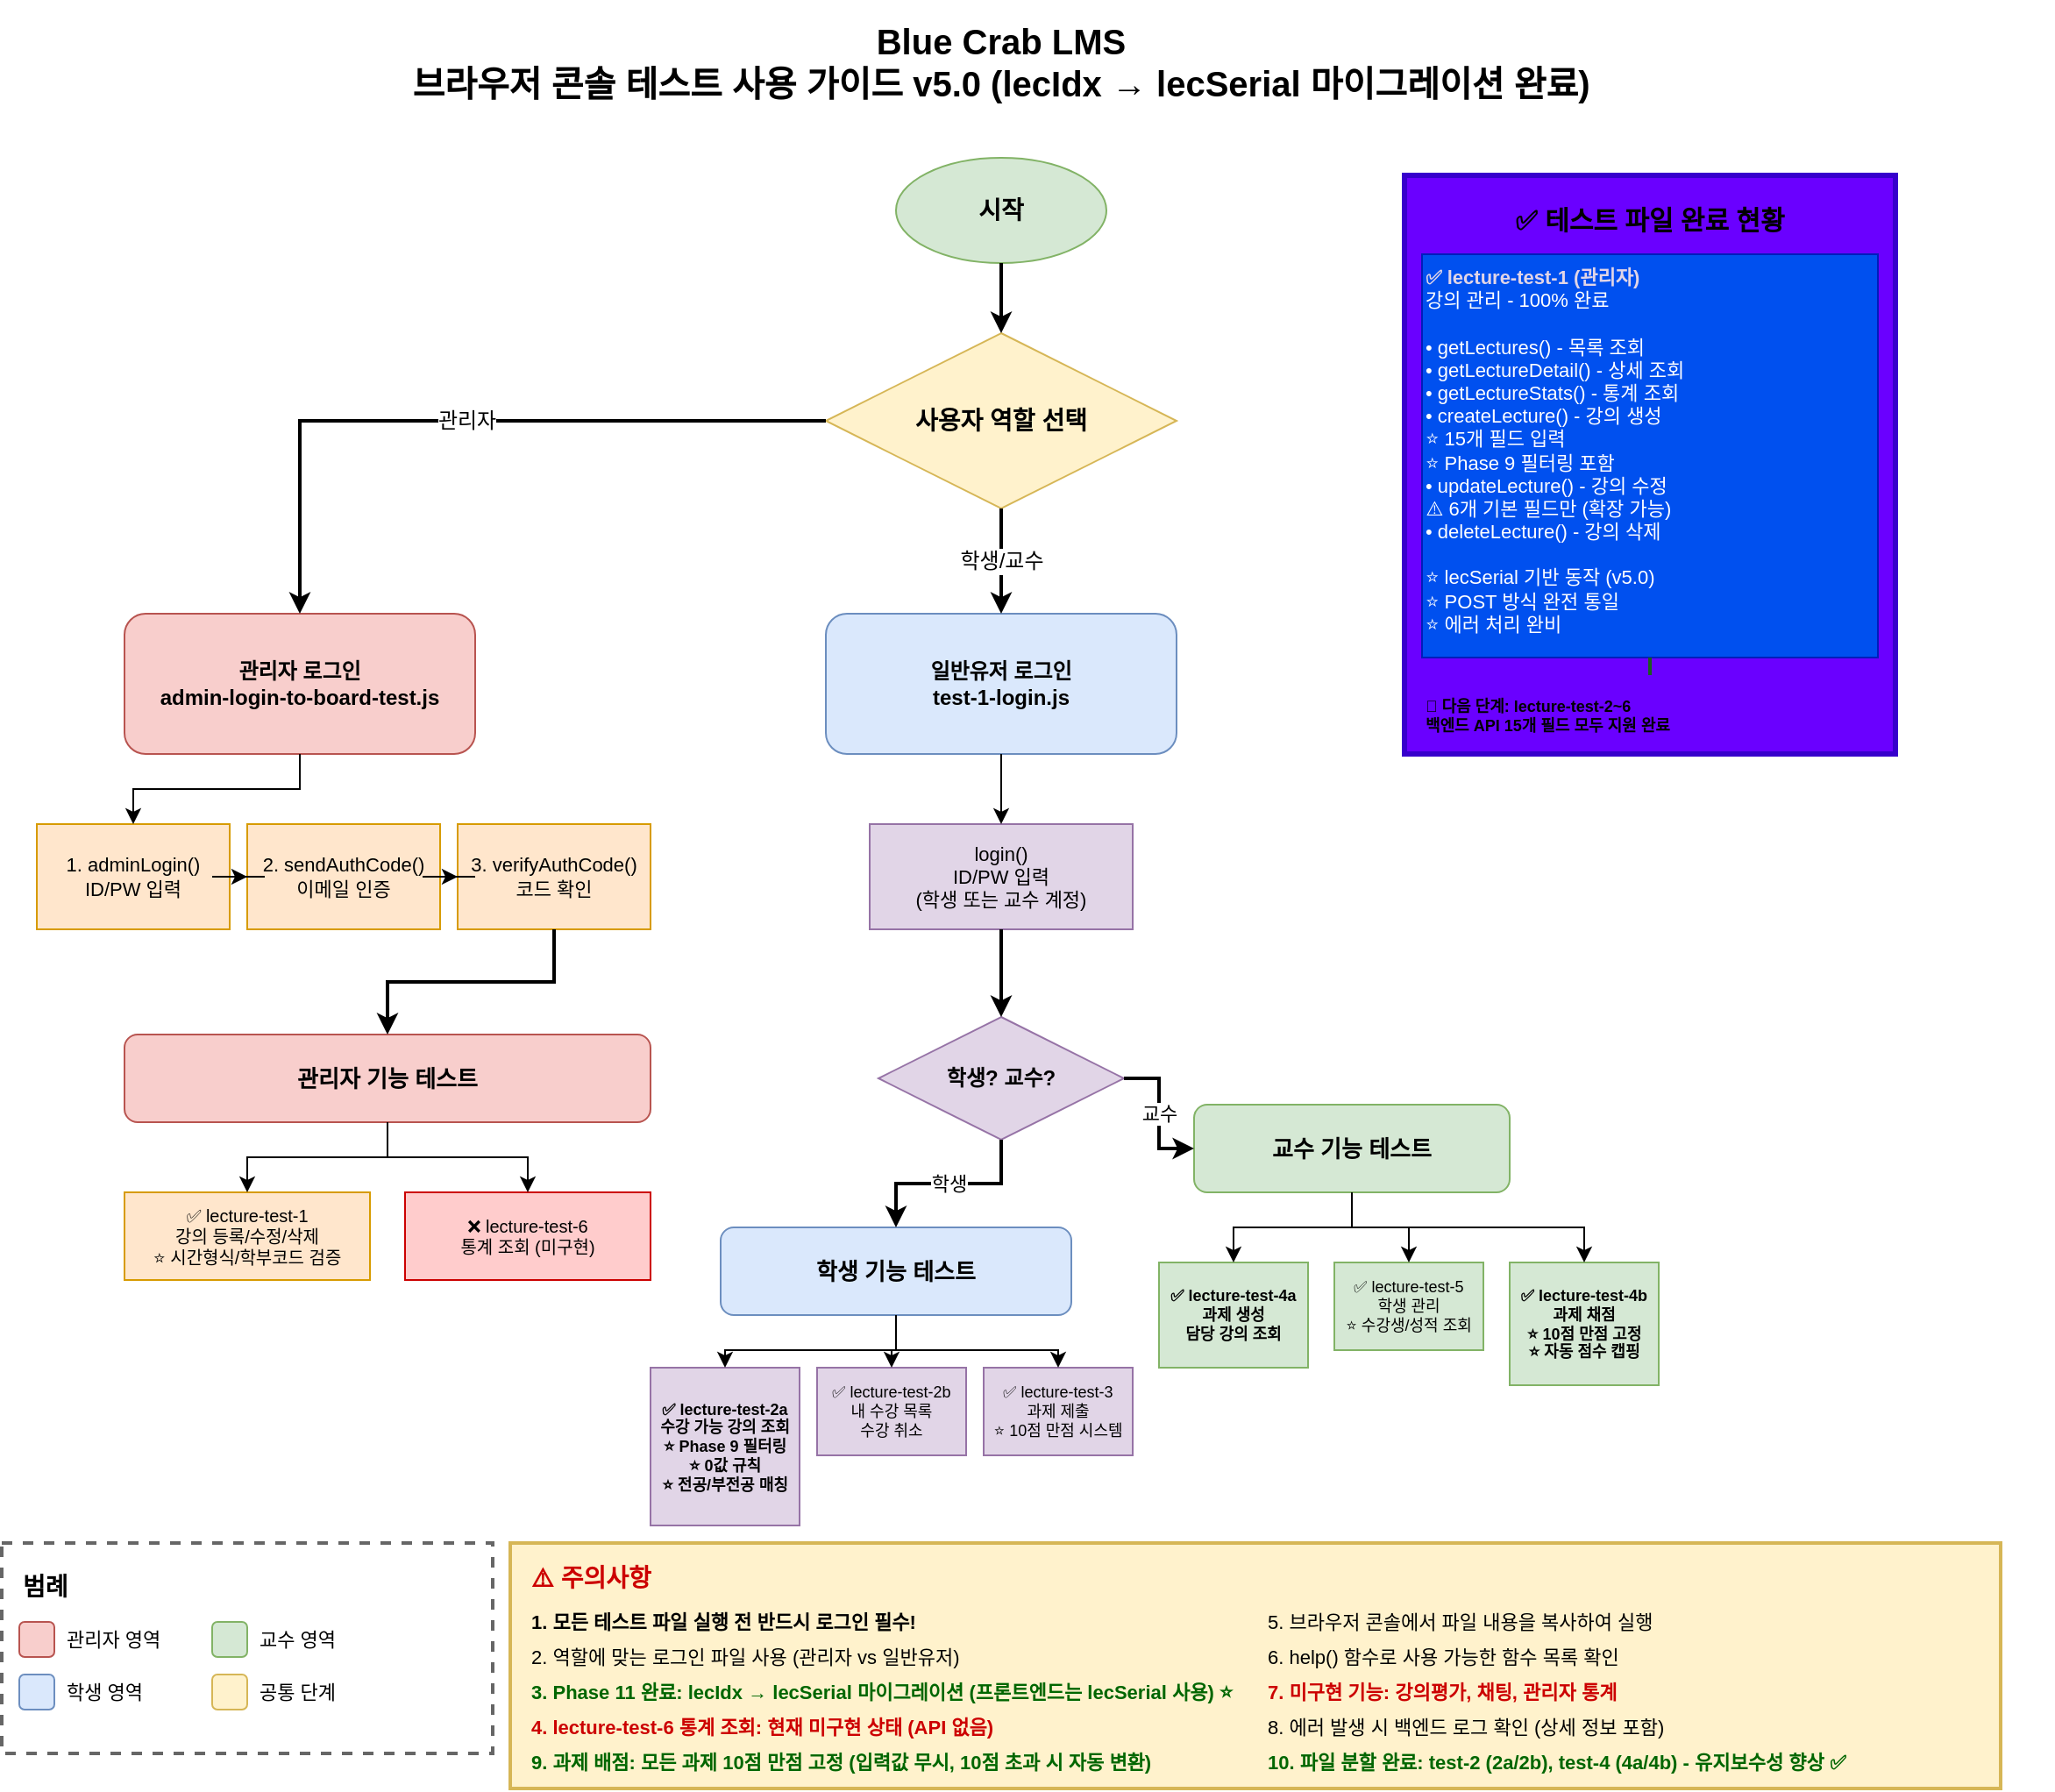 <mxfile version="28.2.7">
  <diagram name="브라우저 콘솔 테스트 사용 흐름도" id="flow-diagram">
    <mxGraphModel dx="1426" dy="777" grid="1" gridSize="10" guides="1" tooltips="1" connect="1" arrows="1" fold="1" page="1" pageScale="1" pageWidth="1169" pageHeight="827" background="light-dark(#FFFFFF,#FFFFFF)" math="0" shadow="0">
      <root>
        <mxCell id="0" />
        <mxCell id="1" parent="0" />
        <mxCell id="title" value="Blue Crab LMS&#xa;브라우저 콘솔 테스트 사용 가이드 v5.0 (lecIdx → lecSerial 마이그레이션 완료)" style="text;html=1;strokeColor=none;fillColor=default;align=center;verticalAlign=middle;whiteSpace=wrap;rounded=0;fontSize=20;fontStyle=1" parent="1" vertex="1">
          <mxGeometry x="220" y="10" width="720" height="70" as="geometry" />
        </mxCell>
        <mxCell id="start" value="시작" style="ellipse;whiteSpace=wrap;html=1;fillColor=#d5e8d4;strokeColor=#82b366;fontSize=14;fontStyle=1" parent="1" vertex="1">
          <mxGeometry x="520" y="100" width="120" height="60" as="geometry" />
        </mxCell>
        <mxCell id="role-select" value="사용자 역할 선택" style="rhombus;whiteSpace=wrap;html=1;fillColor=#fff2cc;strokeColor=#d6b656;fontSize=14;fontStyle=1" parent="1" vertex="1">
          <mxGeometry x="480" y="200" width="200" height="100" as="geometry" />
        </mxCell>
        <mxCell id="arrow1" value="" style="edgeStyle=orthogonalEdgeStyle;rounded=0;orthogonalLoop=1;jettySize=auto;html=1;strokeWidth=2;strokeColor=light-dark(#000000,#000000);" parent="1" source="start" target="role-select" edge="1">
          <mxGeometry relative="1" as="geometry" />
        </mxCell>
        <mxCell id="admin-login" value="관리자 로그인&#xa;admin-login-to-board-test.js" style="rounded=1;whiteSpace=wrap;html=1;fillColor=#f8cecc;strokeColor=#b85450;fontSize=12;fontStyle=1" parent="1" vertex="1">
          <mxGeometry x="80" y="360" width="200" height="80" as="geometry" />
        </mxCell>
        <mxCell id="arrow-admin" value="관리자" style="edgeStyle=orthogonalEdgeStyle;rounded=0;orthogonalLoop=1;jettySize=auto;html=1;strokeWidth=2;fontSize=12;strokeColor=light-dark(#000000,#000000);" parent="1" source="role-select" target="admin-login" edge="1">
          <mxGeometry relative="1" as="geometry" />
        </mxCell>
        <mxCell id="user-login" value="일반유저 로그인&#xa;test-1-login.js" style="rounded=1;whiteSpace=wrap;html=1;fillColor=#dae8fc;strokeColor=#6c8ebf;fontSize=12;fontStyle=1" parent="1" vertex="1">
          <mxGeometry x="480" y="360" width="200" height="80" as="geometry" />
        </mxCell>
        <mxCell id="arrow-student" value="학생/교수" style="edgeStyle=orthogonalEdgeStyle;rounded=0;orthogonalLoop=1;jettySize=auto;html=1;strokeWidth=2;fontSize=12;strokeColor=light-dark(#000000,#000000);" parent="1" source="role-select" target="user-login" edge="1">
          <mxGeometry relative="1" as="geometry" />
        </mxCell>
        <mxCell id="admin-step1" value="1. adminLogin()&#xa;ID/PW 입력" style="rounded=0;whiteSpace=wrap;html=1;fillColor=#ffe6cc;strokeColor=#d79b00;fontSize=11" parent="1" vertex="1">
          <mxGeometry x="30" y="480" width="110" height="60" as="geometry" />
        </mxCell>
        <mxCell id="admin-step2" value="2. sendAuthCode()&#xa;이메일 인증" style="rounded=0;whiteSpace=wrap;html=1;fillColor=#ffe6cc;strokeColor=#d79b00;fontSize=11" parent="1" vertex="1">
          <mxGeometry x="150" y="480" width="110" height="60" as="geometry" />
        </mxCell>
        <mxCell id="admin-step3" value="3. verifyAuthCode()&#xa;코드 확인" style="rounded=0;whiteSpace=wrap;html=1;fillColor=#ffe6cc;strokeColor=#d79b00;fontSize=11" parent="1" vertex="1">
          <mxGeometry x="270" y="480" width="110" height="60" as="geometry" />
        </mxCell>
        <mxCell id="arrow-admin-step1" value="" style="edgeStyle=orthogonalEdgeStyle;rounded=0;orthogonalLoop=1;jettySize=auto;html=1;strokeWidth=1;strokeColor=light-dark(#000000,#000000);" parent="1" source="admin-login" target="admin-step1" edge="1">
          <mxGeometry relative="1" as="geometry" />
        </mxCell>
        <mxCell id="arrow-admin-step2" value="" style="edgeStyle=orthogonalEdgeStyle;rounded=0;orthogonalLoop=1;jettySize=auto;html=1;strokeWidth=1;strokeColor=light-dark(#000000,#000000);" parent="1" source="admin-step1" target="admin-step2" edge="1">
          <mxGeometry relative="1" as="geometry" />
        </mxCell>
        <mxCell id="arrow-admin-step3" value="" style="edgeStyle=orthogonalEdgeStyle;rounded=0;orthogonalLoop=1;jettySize=auto;html=1;strokeWidth=1;strokeColor=light-dark(#000000,#000000);" parent="1" source="admin-step2" target="admin-step3" edge="1">
          <mxGeometry relative="1" as="geometry" />
        </mxCell>
        <mxCell id="user-step" value="login()&#xa;ID/PW 입력&#xa;(학생 또는 교수 계정)" style="rounded=0;whiteSpace=wrap;html=1;fillColor=#e1d5e7;strokeColor=#9673a6;fontSize=11" parent="1" vertex="1">
          <mxGeometry x="505" y="480" width="150" height="60" as="geometry" />
        </mxCell>
        <mxCell id="arrow-user-step" value="" style="edgeStyle=orthogonalEdgeStyle;rounded=0;orthogonalLoop=1;jettySize=auto;html=1;strokeWidth=1;strokeColor=light-dark(#000000,#000000);" parent="1" source="user-login" target="user-step" edge="1">
          <mxGeometry relative="1" as="geometry" />
        </mxCell>
        <mxCell id="admin-features" value="관리자 기능 테스트" style="rounded=1;whiteSpace=wrap;html=1;fillColor=#f8cecc;strokeColor=#b85450;fontSize=13;fontStyle=1" parent="1" vertex="1">
          <mxGeometry x="80" y="600" width="300" height="50" as="geometry" />
        </mxCell>
        <mxCell id="arrow-admin-features" value="" style="edgeStyle=orthogonalEdgeStyle;rounded=0;orthogonalLoop=1;jettySize=auto;html=1;strokeWidth=2;strokeColor=light-dark(#000000,#000000);" parent="1" source="admin-step3" target="admin-features" edge="1">
          <mxGeometry relative="1" as="geometry" />
        </mxCell>
        <mxCell id="admin-test1" value="✅ lecture-test-1&#xa;강의 등록/수정/삭제&#xa;⭐ 시간형식/학부코드 검증" style="rounded=0;whiteSpace=wrap;html=1;fillColor=#ffe6cc;strokeColor=#d79b00;fontSize=10" parent="1" vertex="1">
          <mxGeometry x="80" y="690" width="140" height="50" as="geometry" />
        </mxCell>
        <mxCell id="admin-test6" value="❌ lecture-test-6&#xa;통계 조회 (미구현)" style="rounded=0;whiteSpace=wrap;html=1;fillColor=#ffcccc;strokeColor=#cc0000;fontSize=10" parent="1" vertex="1">
          <mxGeometry x="240" y="690" width="140" height="50" as="geometry" />
        </mxCell>
        <mxCell id="arrow-admin-test1" value="" style="edgeStyle=orthogonalEdgeStyle;rounded=0;orthogonalLoop=1;jettySize=auto;html=1;strokeWidth=1;strokeColor=light-dark(#000000,#000000);" parent="1" source="admin-features" target="admin-test1" edge="1">
          <mxGeometry relative="1" as="geometry" />
        </mxCell>
        <mxCell id="arrow-admin-test6" value="" style="edgeStyle=orthogonalEdgeStyle;rounded=0;orthogonalLoop=1;jettySize=auto;html=1;strokeWidth=1;strokeColor=light-dark(#000000,#000000);" parent="1" source="admin-features" target="admin-test6" edge="1">
          <mxGeometry relative="1" as="geometry" />
        </mxCell>
        <mxCell id="user-role-select" value="학생? 교수?" style="rhombus;whiteSpace=wrap;html=1;fillColor=#e1d5e7;strokeColor=#9673a6;fontSize=12;fontStyle=1" parent="1" vertex="1">
          <mxGeometry x="510" y="590" width="140" height="70" as="geometry" />
        </mxCell>
        <mxCell id="arrow-user-role" value="" style="edgeStyle=orthogonalEdgeStyle;rounded=0;orthogonalLoop=1;jettySize=auto;html=1;strokeWidth=2;strokeColor=light-dark(#000000,#000000);" parent="1" source="user-step" target="user-role-select" edge="1">
          <mxGeometry relative="1" as="geometry" />
        </mxCell>
        <mxCell id="student-features" value="학생 기능 테스트" style="rounded=1;whiteSpace=wrap;html=1;fillColor=#dae8fc;strokeColor=#6c8ebf;fontSize=13;fontStyle=1" parent="1" vertex="1">
          <mxGeometry x="420" y="710" width="200" height="50" as="geometry" />
        </mxCell>
        <mxCell id="arrow-student-features" value="학생" style="edgeStyle=orthogonalEdgeStyle;rounded=0;orthogonalLoop=1;jettySize=auto;html=1;strokeWidth=2;fontSize=11;strokeColor=light-dark(#000000,#000000);" parent="1" source="user-role-select" target="student-features" edge="1">
          <mxGeometry relative="1" as="geometry" />
        </mxCell>
        <mxCell id="student-test2a" value="✅ lecture-test-2a&#xa;수강 가능 강의 조회&#xa;⭐ Phase 9 필터링&#xa;⭐ 0값 규칙&#xa;⭐ 전공/부전공 매칭" style="rounded=0;whiteSpace=wrap;html=1;fillColor=#e1d5e7;strokeColor=#9673a6;fontSize=9;fontStyle=1" parent="1" vertex="1">
          <mxGeometry x="380" y="790" width="85" height="90" as="geometry" />
        </mxCell>
        <mxCell id="student-test2b" value="✅ lecture-test-2b&#xa;내 수강 목록&#xa;수강 취소" style="rounded=0;whiteSpace=wrap;html=1;fillColor=#e1d5e7;strokeColor=#9673a6;fontSize=9" parent="1" vertex="1">
          <mxGeometry x="475" y="790" width="85" height="50" as="geometry" />
        </mxCell>
        <mxCell id="student-test3" value="✅ lecture-test-3&#xa;과제 제출&#xa;⭐ 10점 만점 시스템" style="rounded=0;whiteSpace=wrap;html=1;fillColor=#e1d5e7;strokeColor=#9673a6;fontSize=9" parent="1" vertex="1">
          <mxGeometry x="570" y="790" width="85" height="50" as="geometry" />
        </mxCell>
        <mxCell id="arrow-student-test2a" value="" style="edgeStyle=orthogonalEdgeStyle;rounded=0;orthogonalLoop=1;jettySize=auto;html=1;strokeWidth=1;strokeColor=light-dark(#000000,#000000);" parent="1" source="student-features" target="student-test2a" edge="1">
          <mxGeometry relative="1" as="geometry" />
        </mxCell>
        <mxCell id="arrow-student-test2b" value="" style="edgeStyle=orthogonalEdgeStyle;rounded=0;orthogonalLoop=1;jettySize=auto;html=1;strokeWidth=1;strokeColor=light-dark(#000000,#000000);" parent="1" source="student-features" target="student-test2b" edge="1">
          <mxGeometry relative="1" as="geometry" />
        </mxCell>
        <mxCell id="arrow-student-test3" value="" style="edgeStyle=orthogonalEdgeStyle;rounded=0;orthogonalLoop=1;jettySize=auto;html=1;strokeWidth=1;strokeColor=light-dark(#000000,#000000);" parent="1" source="student-features" target="student-test3" edge="1">
          <mxGeometry relative="1" as="geometry" />
        </mxCell>
        <mxCell id="prof-features" value="교수 기능 테스트" style="rounded=1;whiteSpace=wrap;html=1;fillColor=#d5e8d4;strokeColor=#82b366;fontSize=13;fontStyle=1" parent="1" vertex="1">
          <mxGeometry x="690" y="640" width="180" height="50" as="geometry" />
        </mxCell>
        <mxCell id="arrow-prof-features" value="교수" style="edgeStyle=orthogonalEdgeStyle;rounded=0;orthogonalLoop=1;jettySize=auto;html=1;strokeWidth=2;fontSize=11;strokeColor=light-dark(#000000,#000000);" parent="1" source="user-role-select" target="prof-features" edge="1">
          <mxGeometry relative="1" as="geometry" />
        </mxCell>
        <mxCell id="prof-test4a" value="✅ lecture-test-4a&#xa;과제 생성&#xa;담당 강의 조회" style="rounded=0;whiteSpace=wrap;html=1;fillColor=#d5e8d4;strokeColor=#82b366;fontSize=9;fontStyle=1" parent="1" vertex="1">
          <mxGeometry x="670" y="730" width="85" height="60" as="geometry" />
        </mxCell>
        <mxCell id="prof-test4b" value="✅ lecture-test-4b&#xa;과제 채점&#xa;⭐ 10점 만점 고정&#xa;⭐ 자동 점수 캡핑" style="rounded=0;whiteSpace=wrap;html=1;fillColor=#d5e8d4;strokeColor=#82b366;fontSize=9;fontStyle=1" parent="1" vertex="1">
          <mxGeometry x="870" y="730" width="85" height="70" as="geometry" />
        </mxCell>
        <mxCell id="prof-test5" value="✅ lecture-test-5&#xa;학생 관리&#xa;⭐ 수강생/성적 조회" style="rounded=0;whiteSpace=wrap;html=1;fillColor=#d5e8d4;strokeColor=#82b366;fontSize=9" parent="1" vertex="1">
          <mxGeometry x="770" y="730" width="85" height="50" as="geometry" />
        </mxCell>
        <mxCell id="arrow-prof-test4a" value="" style="edgeStyle=orthogonalEdgeStyle;rounded=0;orthogonalLoop=1;jettySize=auto;html=1;strokeWidth=1;strokeColor=light-dark(#000000,#000000);" parent="1" source="prof-features" target="prof-test4a" edge="1">
          <mxGeometry relative="1" as="geometry" />
        </mxCell>
        <mxCell id="arrow-prof-test4b" value="" style="edgeStyle=orthogonalEdgeStyle;rounded=0;orthogonalLoop=1;jettySize=auto;html=1;strokeWidth=1;strokeColor=light-dark(#000000,#000000);" parent="1" source="prof-features" target="prof-test4b" edge="1">
          <mxGeometry relative="1" as="geometry" />
        </mxCell>
        <mxCell id="arrow-prof-test5" value="" style="edgeStyle=orthogonalEdgeStyle;rounded=0;orthogonalLoop=1;jettySize=auto;html=1;strokeWidth=1;strokeColor=light-dark(#000000,#000000);" parent="1" source="prof-features" target="prof-test5" edge="1">
          <mxGeometry relative="1" as="geometry" />
        </mxCell>
        <mxCell id="legend-box" value="" style="rounded=0;whiteSpace=wrap;html=1;fillColor=light-dark(#FFFFFF,#555555);strokeColor=#666666;strokeWidth=2;dashed=1;fontColor=light-dark(#000000,#000000);labelBackgroundColor=none;" parent="1" vertex="1">
          <mxGeometry x="10" y="890" width="280" height="120" as="geometry" />
        </mxCell>
        <mxCell id="legend-title" value="범례" style="text;html=1;strokeColor=none;fillColor=none;align=left;verticalAlign=middle;whiteSpace=wrap;rounded=0;fontSize=14;fontStyle=1" parent="1" vertex="1">
          <mxGeometry x="20" y="900" width="60" height="30" as="geometry" />
        </mxCell>
        <mxCell id="legend-admin" value="" style="rounded=1;whiteSpace=wrap;html=1;fillColor=#f8cecc;strokeColor=#b85450;" parent="1" vertex="1">
          <mxGeometry x="20" y="935" width="20" height="20" as="geometry" />
        </mxCell>
        <mxCell id="legend-admin-text" value="관리자 영역" style="text;html=1;strokeColor=none;fillColor=none;align=left;verticalAlign=middle;whiteSpace=wrap;rounded=0;fontSize=11" parent="1" vertex="1">
          <mxGeometry x="45" y="932" width="80" height="26" as="geometry" />
        </mxCell>
        <mxCell id="legend-student" value="" style="rounded=1;whiteSpace=wrap;html=1;fillColor=#dae8fc;strokeColor=#6c8ebf;" parent="1" vertex="1">
          <mxGeometry x="20" y="965" width="20" height="20" as="geometry" />
        </mxCell>
        <mxCell id="legend-student-text" value="학생 영역" style="text;html=1;strokeColor=none;fillColor=none;align=left;verticalAlign=middle;whiteSpace=wrap;rounded=0;fontSize=11" parent="1" vertex="1">
          <mxGeometry x="45" y="962" width="80" height="26" as="geometry" />
        </mxCell>
        <mxCell id="legend-prof" value="" style="rounded=1;whiteSpace=wrap;html=1;fillColor=#d5e8d4;strokeColor=#82b366;" parent="1" vertex="1">
          <mxGeometry x="130" y="935" width="20" height="20" as="geometry" />
        </mxCell>
        <mxCell id="legend-prof-text" value="교수 영역" style="text;html=1;align=left;verticalAlign=middle;whiteSpace=wrap;rounded=0;fontSize=11" parent="1" vertex="1">
          <mxGeometry x="155" y="932" width="80" height="26" as="geometry" />
        </mxCell>
        <mxCell id="legend-common" value="" style="rounded=1;whiteSpace=wrap;html=1;fillColor=#fff2cc;strokeColor=#d6b656;" parent="1" vertex="1">
          <mxGeometry x="130" y="965" width="20" height="20" as="geometry" />
        </mxCell>
        <mxCell id="legend-common-text" value="공통 단계" style="text;html=1;strokeColor=none;fillColor=none;align=left;verticalAlign=middle;whiteSpace=wrap;rounded=0;fontSize=11" parent="1" vertex="1">
          <mxGeometry x="155" y="962" width="80" height="26" as="geometry" />
        </mxCell>
        <mxCell id="notice-box" value="" style="rounded=0;whiteSpace=wrap;html=1;fillColor=#fff2cc;strokeColor=#d6b656;strokeWidth=2" parent="1" vertex="1">
          <mxGeometry x="300" y="890" width="850" height="140" as="geometry" />
        </mxCell>
        <mxCell id="notice-title" value="⚠️ 주의사항" style="text;html=1;strokeColor=none;fillColor=none;align=left;verticalAlign=middle;whiteSpace=wrap;rounded=0;fontSize=14;fontStyle=1;fontColor=#CC0000" parent="1" vertex="1">
          <mxGeometry x="310" y="895" width="120" height="30" as="geometry" />
        </mxCell>
        <mxCell id="notice-1" value="1. 모든 테스트 파일 실행 전 반드시 로그인 필수!" style="text;html=1;strokeColor=none;fillColor=none;align=left;verticalAlign=middle;whiteSpace=wrap;rounded=0;fontSize=11;fontStyle=1" parent="1" vertex="1">
          <mxGeometry x="310" y="925" width="350" height="20" as="geometry" />
        </mxCell>
        <mxCell id="notice-2" value="2. 역할에 맞는 로그인 파일 사용 (관리자 vs 일반유저)" style="text;html=1;strokeColor=none;fillColor=none;align=left;verticalAlign=middle;whiteSpace=wrap;rounded=0;fontSize=11" parent="1" vertex="1">
          <mxGeometry x="310" y="945" width="400" height="20" as="geometry" />
        </mxCell>
        <mxCell id="notice-3" value="3. Phase 11 완료: lecIdx → lecSerial 마이그레이션 (프론트엔드는 lecSerial 사용) ⭐" style="text;html=1;strokeColor=none;fillColor=none;align=left;verticalAlign=middle;whiteSpace=wrap;rounded=0;fontSize=11;fontStyle=1;fontColor=#006600" parent="1" vertex="1">
          <mxGeometry x="310" y="965" width="450" height="20" as="geometry" />
        </mxCell>
        <mxCell id="notice-4" value="4. lecture-test-6 통계 조회: 현재 미구현 상태 (API 없음)" style="text;html=1;strokeColor=none;fillColor=none;align=left;verticalAlign=middle;whiteSpace=wrap;rounded=0;fontSize=11;fontColor=#cc0000;fontStyle=1" parent="1" vertex="1">
          <mxGeometry x="310" y="985" width="450" height="20" as="geometry" />
        </mxCell>
        <mxCell id="notice-5" value="5. 브라우저 콘솔에서 파일 내용을 복사하여 실행" style="text;html=1;strokeColor=none;fillColor=none;align=left;verticalAlign=middle;whiteSpace=wrap;rounded=0;fontSize=11" parent="1" vertex="1">
          <mxGeometry x="730" y="925" width="330" height="20" as="geometry" />
        </mxCell>
        <mxCell id="notice-6" value="6. help() 함수로 사용 가능한 함수 목록 확인" style="text;html=1;strokeColor=none;fillColor=none;align=left;verticalAlign=middle;whiteSpace=wrap;rounded=0;fontSize=11" parent="1" vertex="1">
          <mxGeometry x="730" y="945" width="330" height="20" as="geometry" />
        </mxCell>
        <mxCell id="notice-7" value="7. 미구현 기능: 강의평가, 채팅, 관리자 통계" style="text;html=1;strokeColor=none;fillColor=none;align=left;verticalAlign=middle;whiteSpace=wrap;rounded=0;fontSize=11;fontColor=#cc0000;fontStyle=1" parent="1" vertex="1">
          <mxGeometry x="730" y="965" width="340" height="20" as="geometry" />
        </mxCell>
        <mxCell id="notice-8" value="8. 에러 발생 시 백엔드 로그 확인 (상세 정보 포함)" style="text;html=1;strokeColor=none;fillColor=none;align=left;verticalAlign=middle;whiteSpace=wrap;rounded=0;fontSize=11" parent="1" vertex="1">
          <mxGeometry x="730" y="985" width="340" height="20" as="geometry" />
        </mxCell>
        <mxCell id="notice-9" value="9. 과제 배점: 모든 과제 10점 만점 고정 (입력값 무시, 10점 초과 시 자동 변환)" style="text;html=1;strokeColor=none;fillColor=none;align=left;verticalAlign=middle;whiteSpace=wrap;rounded=0;fontSize=11;fontColor=#006600;fontStyle=1" parent="1" vertex="1">
          <mxGeometry x="310" y="1005" width="550" height="20" as="geometry" />
        </mxCell>
        <mxCell id="notice-10" value="10. 파일 분할 완료: test-2 (2a/2b), test-4 (4a/4b) - 유지보수성 향상 ✅" style="text;html=1;strokeColor=none;fillColor=none;align=left;verticalAlign=middle;whiteSpace=wrap;rounded=0;fontSize=11;fontColor=#006600;fontStyle=1" parent="1" vertex="1">
          <mxGeometry x="730" y="1005" width="450" height="20" as="geometry" />
        </mxCell>
        <mxCell id="completion-box" value="" style="rounded=0;whiteSpace=wrap;html=1;fillColor=#6a00ff;strokeColor=#3700CC;strokeWidth=3;dashed=0;fontColor=#ffffff;labelBackgroundColor=none;" parent="1" vertex="1">
          <mxGeometry x="810" y="110" width="280" height="330" as="geometry" />
        </mxCell>
        <mxCell id="completion-title" value="✅ 테스트 파일 완료 현황" style="text;html=1;align=center;verticalAlign=middle;whiteSpace=wrap;rounded=0;fontSize=15;fontStyle=1;fontColor=light-dark(#000000,#000000);" parent="1" vertex="1">
          <mxGeometry x="820" y="120" width="260" height="30" as="geometry" />
        </mxCell>
        <mxCell id="completion-test1" value="&lt;b&gt;&lt;font style=&quot;color: light-dark(rgb(225, 213, 231), rgb(51, 51, 255));&quot;&gt;✅ lecture-test-1 (관리자)&lt;/font&gt;&lt;/b&gt;&lt;br&gt;강의 관리 - 100% 완료&lt;br&gt;&lt;br&gt;• getLectures() - 목록 조회&lt;br&gt;• getLectureDetail() - 상세 조회&lt;br&gt;• getLectureStats() - 통계 조회&lt;br&gt;• createLecture() - 강의 생성&lt;br&gt;  ⭐ 15개 필드 입력&lt;br&gt;  ⭐ Phase 9 필터링 포함&lt;br&gt;• updateLecture() - 강의 수정&lt;br&gt;  ⚠️ 6개 기본 필드만 (확장 가능)&lt;br&gt;• deleteLecture() - 강의 삭제&lt;br&gt;&lt;br&gt;⭐ lecSerial 기반 동작 (v5.0)&lt;br&gt;⭐ POST 방식 완전 통일&lt;br&gt;⭐ 에러 처리 완비" style="text;html=1;strokeColor=#001DBC;fillColor=#0050ef;align=left;verticalAlign=top;whiteSpace=wrap;rounded=0;fontSize=11;labelBackgroundColor=none;fontColor=#ffffff;" parent="1" vertex="1">
          <mxGeometry x="820" y="155" width="260" height="230" as="geometry" />
        </mxCell>
        <mxCell id="completion-divider" value="" style="line;strokeWidth=2;direction=south;html=1;strokeColor=#1B5E20;" parent="1" vertex="1">
          <mxGeometry x="820" y="385" width="260" height="10" as="geometry" />
        </mxCell>
        <mxCell id="completion-note" value="📌 다음 단계: lecture-test-2~6&lt;br&gt;백엔드 API 15개 필드 모두 지원 완료" style="text;html=1;align=left;verticalAlign=middle;whiteSpace=wrap;rounded=0;fontSize=9;fontStyle=1;labelBackgroundColor=none;fontColor=light-dark(#000000,#000000);" parent="1" vertex="1">
          <mxGeometry x="820" y="400" width="260" height="35" as="geometry" />
        </mxCell>
      </root>
    </mxGraphModel>
  </diagram>
</mxfile>
